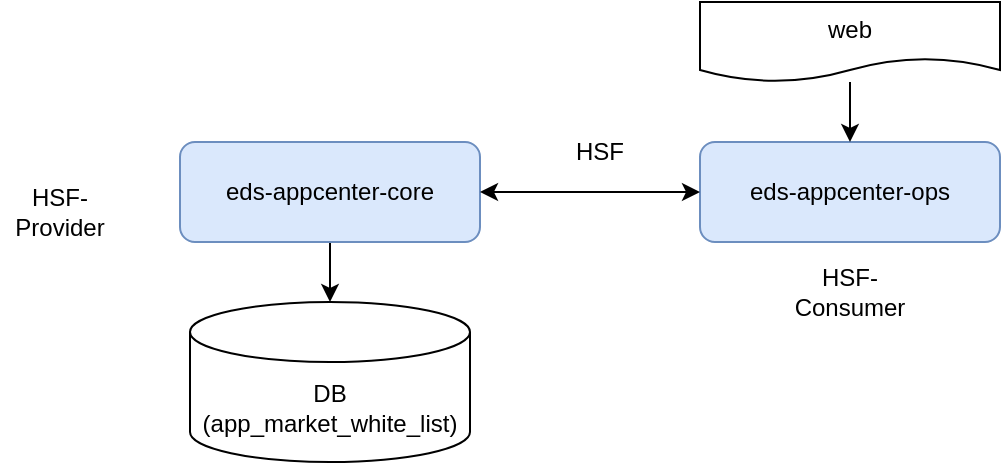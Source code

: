 <mxfile version="15.5.9" type="github">
  <diagram id="Zl4FEeRoXpnqyhURPltx" name="Page-1">
    <mxGraphModel dx="1298" dy="841" grid="1" gridSize="10" guides="1" tooltips="1" connect="1" arrows="1" fold="1" page="1" pageScale="1" pageWidth="827" pageHeight="1169" math="0" shadow="0">
      <root>
        <mxCell id="0" />
        <mxCell id="1" parent="0" />
        <mxCell id="HRB6QKZnDYWxKy1lyRq8-1" value="DB&lt;br&gt;(app_market_white_list)" style="shape=cylinder3;whiteSpace=wrap;html=1;boundedLbl=1;backgroundOutline=1;size=15;" vertex="1" parent="1">
          <mxGeometry x="265" y="480" width="140" height="80" as="geometry" />
        </mxCell>
        <mxCell id="HRB6QKZnDYWxKy1lyRq8-13" value="" style="edgeStyle=orthogonalEdgeStyle;rounded=0;orthogonalLoop=1;jettySize=auto;html=1;" edge="1" parent="1" source="HRB6QKZnDYWxKy1lyRq8-2" target="HRB6QKZnDYWxKy1lyRq8-1">
          <mxGeometry relative="1" as="geometry" />
        </mxCell>
        <mxCell id="HRB6QKZnDYWxKy1lyRq8-2" value="eds-appcenter-core" style="rounded=1;whiteSpace=wrap;html=1;fillColor=#dae8fc;strokeColor=#6c8ebf;" vertex="1" parent="1">
          <mxGeometry x="260" y="400" width="150" height="50" as="geometry" />
        </mxCell>
        <mxCell id="HRB6QKZnDYWxKy1lyRq8-3" value="eds-appcenter-ops" style="rounded=1;whiteSpace=wrap;html=1;fillColor=#dae8fc;strokeColor=#6c8ebf;" vertex="1" parent="1">
          <mxGeometry x="520" y="400" width="150" height="50" as="geometry" />
        </mxCell>
        <mxCell id="HRB6QKZnDYWxKy1lyRq8-14" value="" style="edgeStyle=orthogonalEdgeStyle;rounded=0;orthogonalLoop=1;jettySize=auto;html=1;" edge="1" parent="1" source="HRB6QKZnDYWxKy1lyRq8-8">
          <mxGeometry relative="1" as="geometry">
            <mxPoint x="595" y="400" as="targetPoint" />
          </mxGeometry>
        </mxCell>
        <mxCell id="HRB6QKZnDYWxKy1lyRq8-8" value="web" style="shape=document;whiteSpace=wrap;html=1;boundedLbl=1;" vertex="1" parent="1">
          <mxGeometry x="520" y="330" width="150" height="40" as="geometry" />
        </mxCell>
        <mxCell id="HRB6QKZnDYWxKy1lyRq8-9" value="" style="endArrow=classic;startArrow=classic;html=1;rounded=0;entryX=0;entryY=0.5;entryDx=0;entryDy=0;exitX=1;exitY=0.5;exitDx=0;exitDy=0;" edge="1" parent="1" source="HRB6QKZnDYWxKy1lyRq8-2" target="HRB6QKZnDYWxKy1lyRq8-3">
          <mxGeometry width="50" height="50" relative="1" as="geometry">
            <mxPoint x="410" y="470" as="sourcePoint" />
            <mxPoint x="460" y="420" as="targetPoint" />
          </mxGeometry>
        </mxCell>
        <mxCell id="HRB6QKZnDYWxKy1lyRq8-10" value="HSF" style="text;html=1;strokeColor=none;fillColor=none;align=center;verticalAlign=middle;whiteSpace=wrap;rounded=0;" vertex="1" parent="1">
          <mxGeometry x="440" y="390" width="60" height="30" as="geometry" />
        </mxCell>
        <mxCell id="HRB6QKZnDYWxKy1lyRq8-11" value="HSF-Consumer" style="text;html=1;strokeColor=none;fillColor=none;align=center;verticalAlign=middle;whiteSpace=wrap;rounded=0;" vertex="1" parent="1">
          <mxGeometry x="565" y="460" width="60" height="30" as="geometry" />
        </mxCell>
        <mxCell id="HRB6QKZnDYWxKy1lyRq8-12" value="HSF-Provider" style="text;html=1;strokeColor=none;fillColor=none;align=center;verticalAlign=middle;whiteSpace=wrap;rounded=0;" vertex="1" parent="1">
          <mxGeometry x="170" y="420" width="60" height="30" as="geometry" />
        </mxCell>
      </root>
    </mxGraphModel>
  </diagram>
</mxfile>
